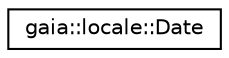 digraph G
{
  edge [fontname="Helvetica",fontsize="10",labelfontname="Helvetica",labelfontsize="10"];
  node [fontname="Helvetica",fontsize="10",shape=record];
  rankdir=LR;
  Node1 [label="gaia::locale::Date",height=0.2,width=0.4,color="black", fillcolor="white", style="filled",URL="$d0/d57/classgaia_1_1locale_1_1_date.html"];
}
